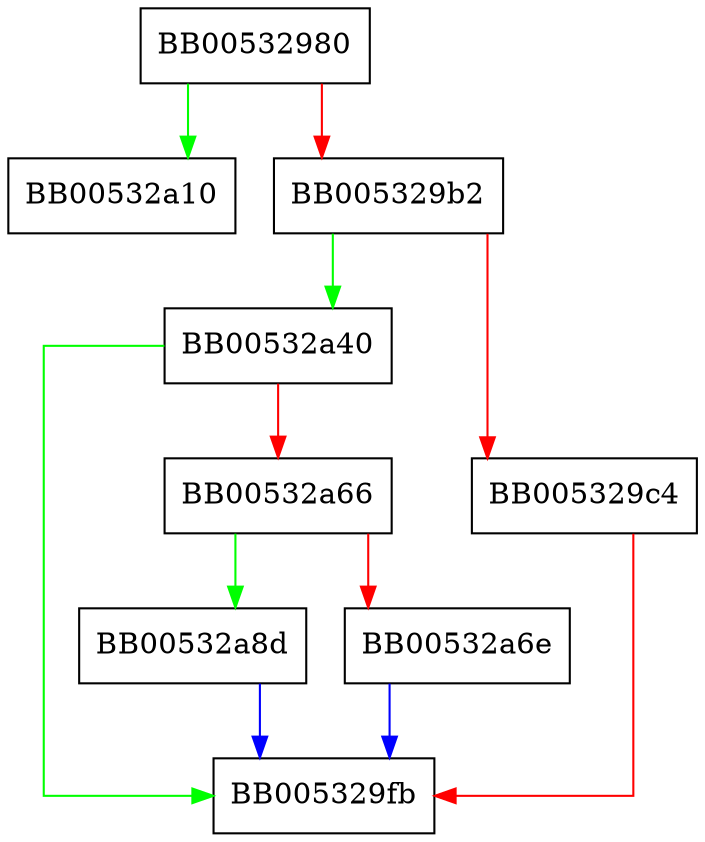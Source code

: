 digraph BIO_get_host_ip {
  node [shape="box"];
  graph [splines=ortho];
  BB00532980 -> BB00532a10 [color="green"];
  BB00532980 -> BB005329b2 [color="red"];
  BB005329b2 -> BB00532a40 [color="green"];
  BB005329b2 -> BB005329c4 [color="red"];
  BB005329c4 -> BB005329fb [color="red"];
  BB00532a40 -> BB005329fb [color="green"];
  BB00532a40 -> BB00532a66 [color="red"];
  BB00532a66 -> BB00532a8d [color="green"];
  BB00532a66 -> BB00532a6e [color="red"];
  BB00532a6e -> BB005329fb [color="blue"];
  BB00532a8d -> BB005329fb [color="blue"];
}